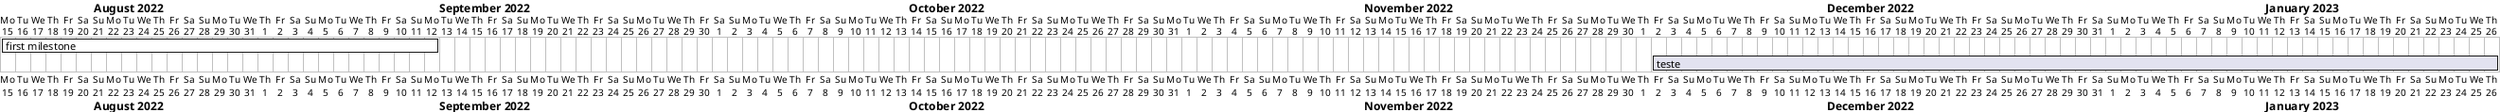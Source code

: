 @startgantt
Project starts 2022-08-15
[first milestone] starts 2022-08-15 and ends 2022-09-12 and is 0% complete
[teste] starts 2022-12-02 and ends 2023-01-26 and is 100% complete
@endgantt